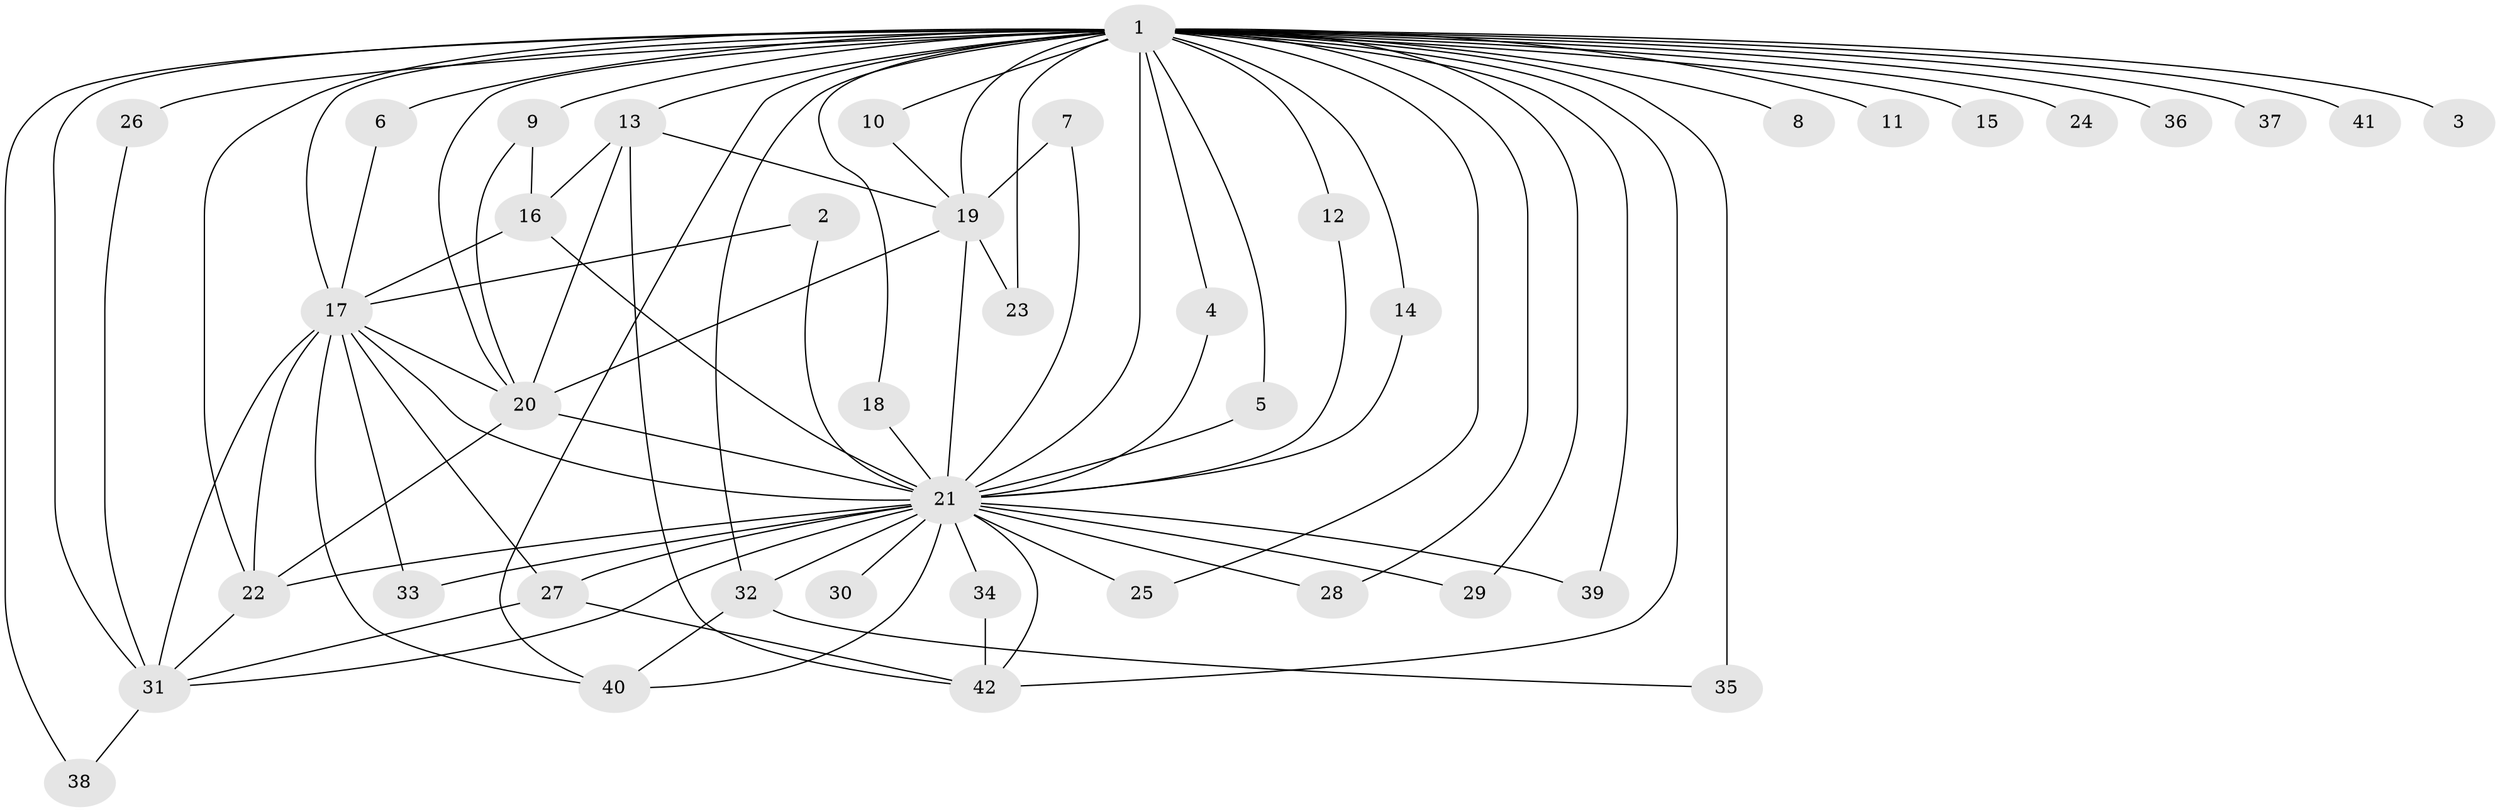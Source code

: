 // original degree distribution, {13: 0.012048192771084338, 17: 0.012048192771084338, 14: 0.024096385542168676, 32: 0.012048192771084338, 23: 0.012048192771084338, 15: 0.024096385542168676, 16: 0.012048192771084338, 29: 0.012048192771084338, 2: 0.5662650602409639, 4: 0.07228915662650602, 5: 0.060240963855421686, 3: 0.1566265060240964, 6: 0.024096385542168676}
// Generated by graph-tools (version 1.1) at 2025/49/03/09/25 03:49:31]
// undirected, 42 vertices, 86 edges
graph export_dot {
graph [start="1"]
  node [color=gray90,style=filled];
  1;
  2;
  3;
  4;
  5;
  6;
  7;
  8;
  9;
  10;
  11;
  12;
  13;
  14;
  15;
  16;
  17;
  18;
  19;
  20;
  21;
  22;
  23;
  24;
  25;
  26;
  27;
  28;
  29;
  30;
  31;
  32;
  33;
  34;
  35;
  36;
  37;
  38;
  39;
  40;
  41;
  42;
  1 -- 3 [weight=2.0];
  1 -- 4 [weight=1.0];
  1 -- 5 [weight=1.0];
  1 -- 6 [weight=2.0];
  1 -- 8 [weight=2.0];
  1 -- 9 [weight=2.0];
  1 -- 10 [weight=1.0];
  1 -- 11 [weight=2.0];
  1 -- 12 [weight=1.0];
  1 -- 13 [weight=3.0];
  1 -- 14 [weight=1.0];
  1 -- 15 [weight=2.0];
  1 -- 17 [weight=9.0];
  1 -- 18 [weight=1.0];
  1 -- 19 [weight=1.0];
  1 -- 20 [weight=4.0];
  1 -- 21 [weight=12.0];
  1 -- 22 [weight=1.0];
  1 -- 23 [weight=1.0];
  1 -- 24 [weight=2.0];
  1 -- 25 [weight=1.0];
  1 -- 26 [weight=2.0];
  1 -- 28 [weight=1.0];
  1 -- 29 [weight=1.0];
  1 -- 31 [weight=1.0];
  1 -- 32 [weight=2.0];
  1 -- 35 [weight=4.0];
  1 -- 36 [weight=2.0];
  1 -- 37 [weight=1.0];
  1 -- 38 [weight=1.0];
  1 -- 39 [weight=1.0];
  1 -- 40 [weight=1.0];
  1 -- 41 [weight=3.0];
  1 -- 42 [weight=1.0];
  2 -- 17 [weight=1.0];
  2 -- 21 [weight=1.0];
  4 -- 21 [weight=1.0];
  5 -- 21 [weight=1.0];
  6 -- 17 [weight=1.0];
  7 -- 19 [weight=1.0];
  7 -- 21 [weight=2.0];
  9 -- 16 [weight=1.0];
  9 -- 20 [weight=1.0];
  10 -- 19 [weight=1.0];
  12 -- 21 [weight=1.0];
  13 -- 16 [weight=1.0];
  13 -- 19 [weight=1.0];
  13 -- 20 [weight=1.0];
  13 -- 42 [weight=1.0];
  14 -- 21 [weight=1.0];
  16 -- 17 [weight=1.0];
  16 -- 21 [weight=2.0];
  17 -- 20 [weight=2.0];
  17 -- 21 [weight=6.0];
  17 -- 22 [weight=1.0];
  17 -- 27 [weight=2.0];
  17 -- 31 [weight=2.0];
  17 -- 33 [weight=1.0];
  17 -- 40 [weight=1.0];
  18 -- 21 [weight=2.0];
  19 -- 20 [weight=1.0];
  19 -- 21 [weight=1.0];
  19 -- 23 [weight=1.0];
  20 -- 21 [weight=3.0];
  20 -- 22 [weight=1.0];
  21 -- 22 [weight=1.0];
  21 -- 25 [weight=1.0];
  21 -- 27 [weight=2.0];
  21 -- 28 [weight=1.0];
  21 -- 29 [weight=1.0];
  21 -- 30 [weight=1.0];
  21 -- 31 [weight=2.0];
  21 -- 32 [weight=1.0];
  21 -- 33 [weight=2.0];
  21 -- 34 [weight=1.0];
  21 -- 39 [weight=1.0];
  21 -- 40 [weight=1.0];
  21 -- 42 [weight=1.0];
  22 -- 31 [weight=1.0];
  26 -- 31 [weight=1.0];
  27 -- 31 [weight=1.0];
  27 -- 42 [weight=1.0];
  31 -- 38 [weight=1.0];
  32 -- 35 [weight=1.0];
  32 -- 40 [weight=1.0];
  34 -- 42 [weight=1.0];
}
